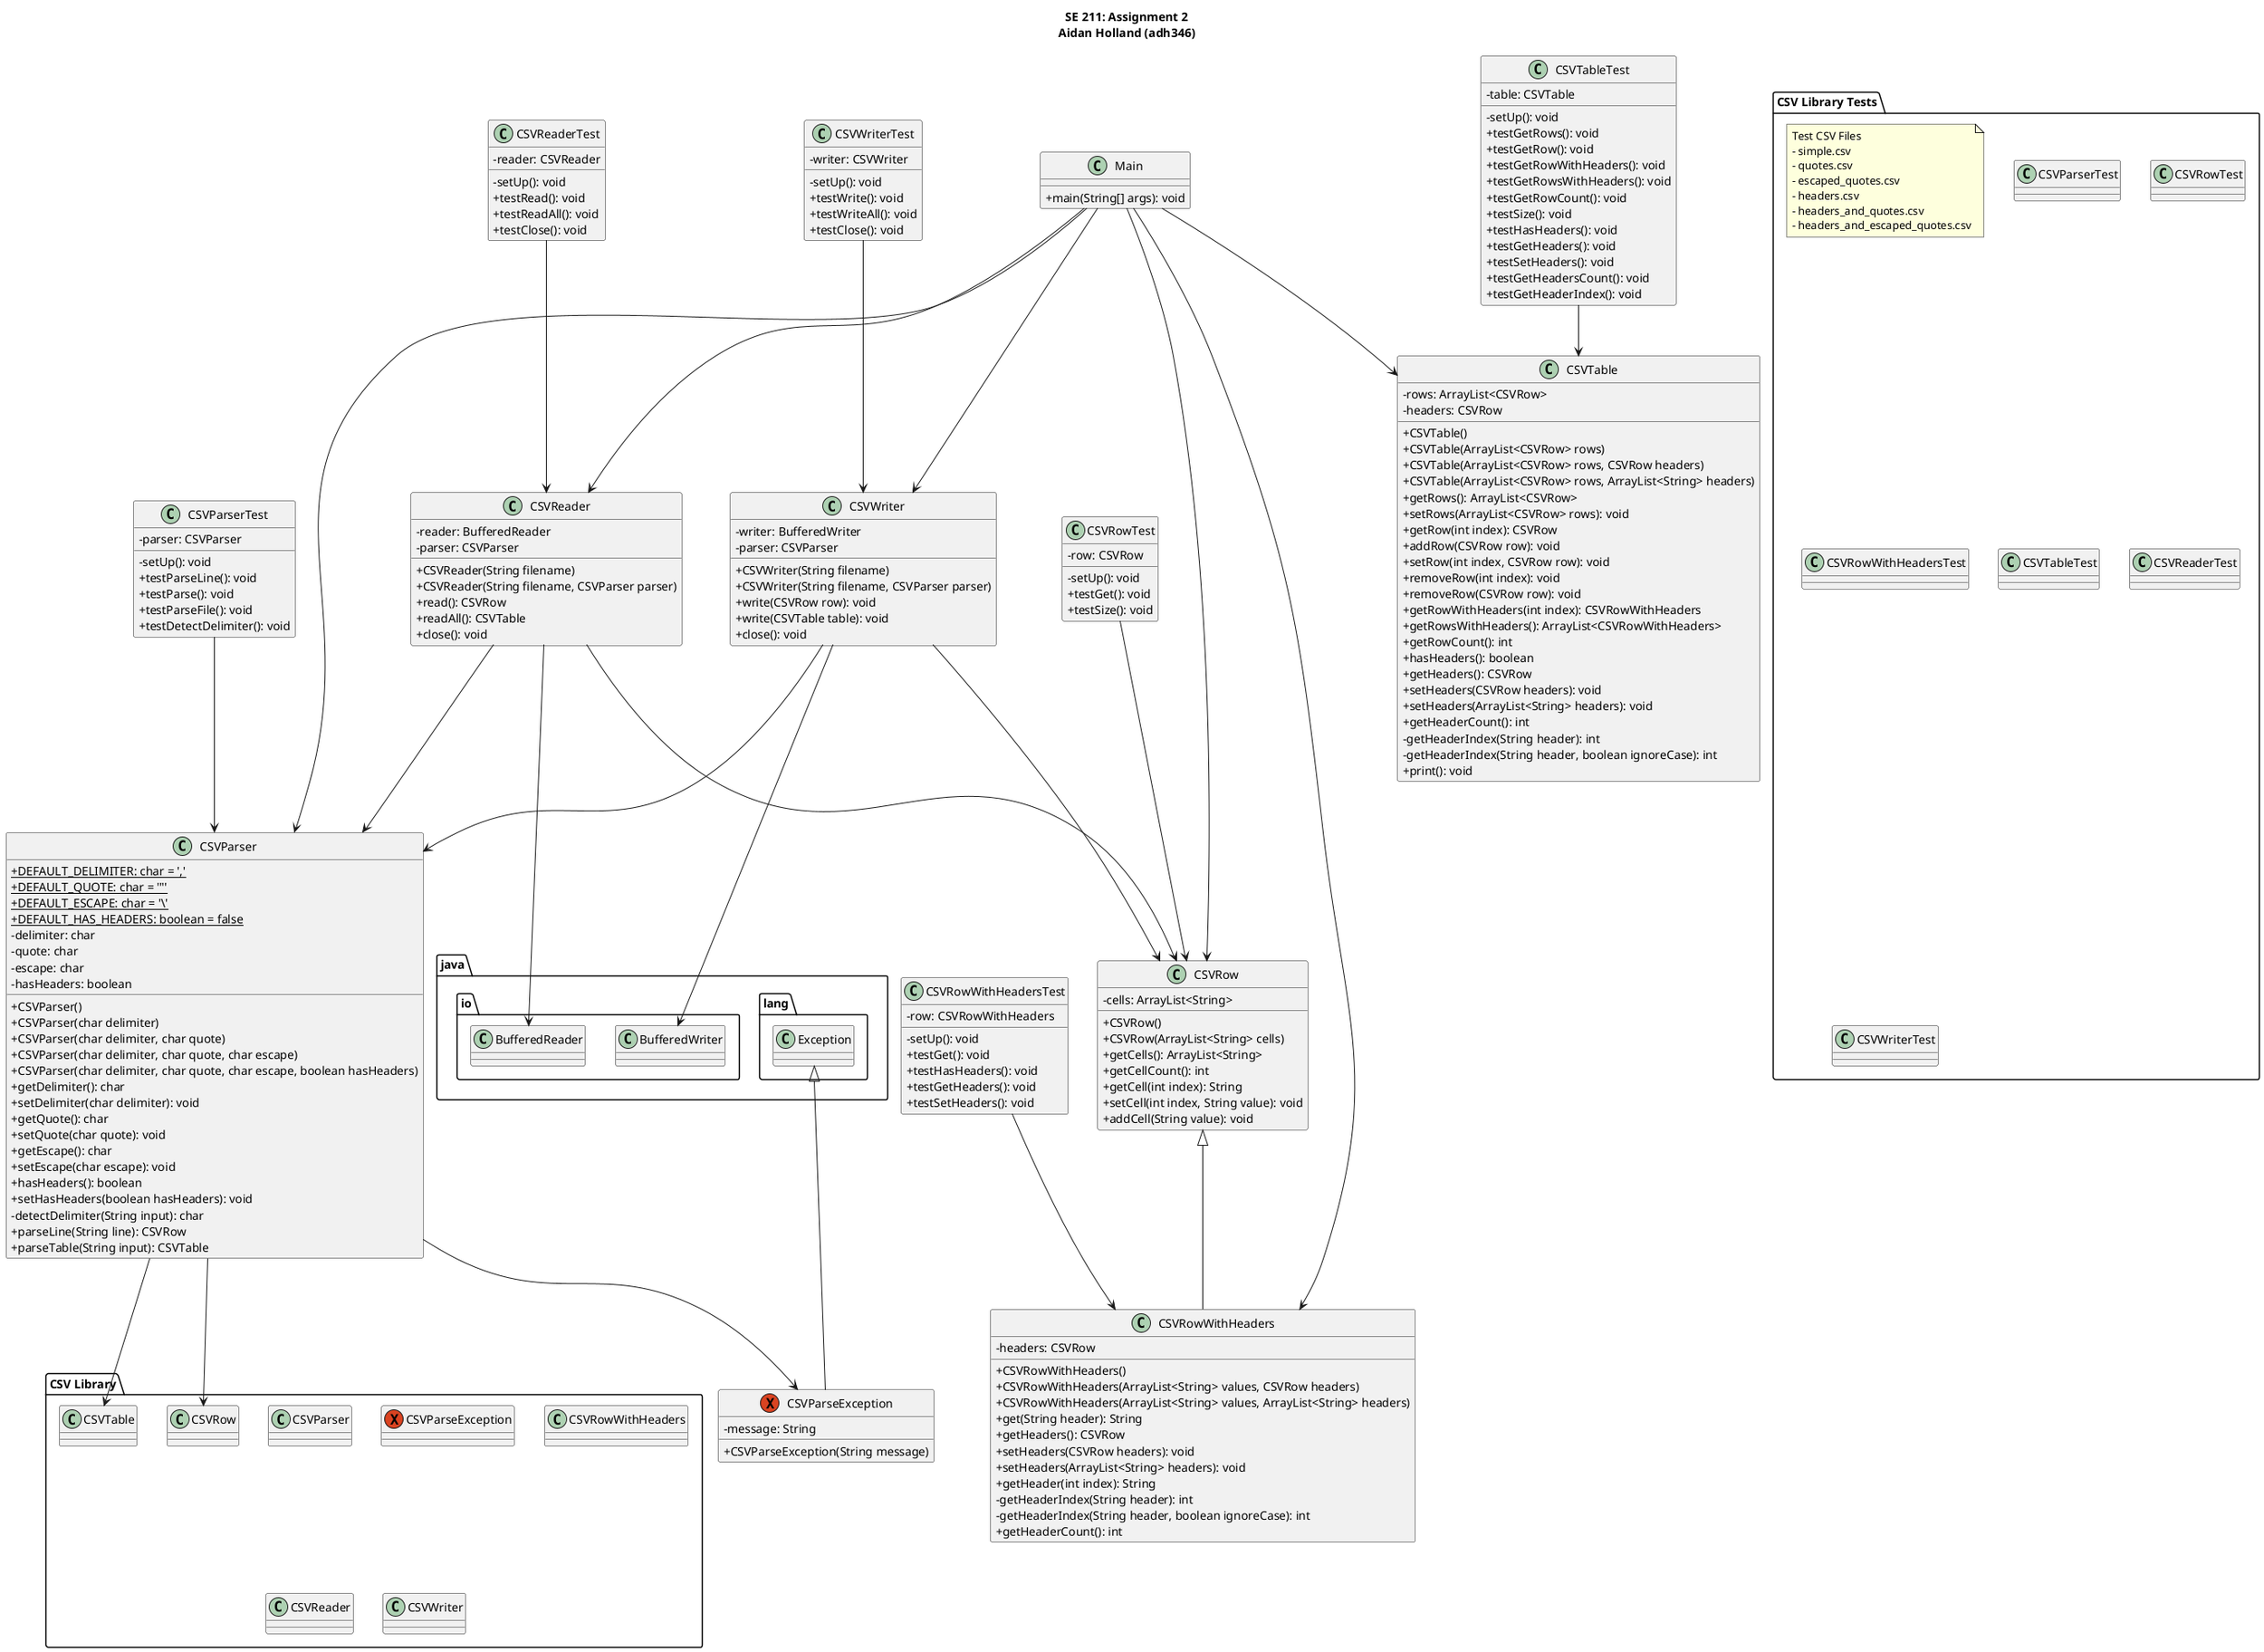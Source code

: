 @startuml SE 211: Assignment 2

' Styles
skinparam classAttributeIconSize 0


' Title
title
SE 211: Assignment 2
Aidan Holland (adh346)
end title

' Packages
package "CSV Library" {
  class CSVParser
  exception CSVParseException
  class CSVRow
  class CSVRowWithHeaders
  class CSVTable
  class CSVReader
  class CSVWriter
}
package "CSV Library Tests" {
  note as N
    Test CSV Files
    - simple.csv
    - quotes.csv
    - escaped_quotes.csv
    - headers.csv
    - headers_and_quotes.csv
    - headers_and_escaped_quotes.csv
  end note
  class CSVParserTest
  class CSVRowTest
  class CSVRowWithHeadersTest
  class CSVTableTest
  class CSVReaderTest
  class CSVWriterTest
}

' Classes
exception CSVParseException extends java.lang.Exception {
  ' Fields
  -message: String
  ' Constructors
  +CSVParseException(String message)
}

class CSVParser {
  ' Constants
  +{static}DEFAULT_DELIMITER: char = ','
  +{static}DEFAULT_QUOTE: char = '"'
  +{static}DEFAULT_ESCAPE: char = '\\'
  +{static}DEFAULT_HAS_HEADERS: boolean = false
  ' Fields
  -delimiter: char
  -quote: char
  -escape: char
  -hasHeaders: boolean
  ' Constructors
  +CSVParser()
  +CSVParser(char delimiter)
  +CSVParser(char delimiter, char quote)
  +CSVParser(char delimiter, char quote, char escape)
  +CSVParser(char delimiter, char quote, char escape, boolean hasHeaders)
  ' Methods
  +getDelimiter(): char
  +setDelimiter(char delimiter): void
  +getQuote(): char
  +setQuote(char quote): void
  +getEscape(): char
  +setEscape(char escape): void
  +hasHeaders(): boolean
  +setHasHeaders(boolean hasHeaders): void
  -detectDelimiter(String input): char
  +parseLine(String line): CSVRow
  +parseTable(String input): CSVTable
}
CSVParser --> CSVParseException
CSVParser --> CSVRow
CSVParser --> CSVTable

class CSVRow {
  ' Fields
  -cells: ArrayList<String>
  ' Constructors
  +CSVRow()
  +CSVRow(ArrayList<String> cells)
  ' Methods
  +getCells(): ArrayList<String>
  +getCellCount(): int
  +getCell(int index): String
  +setCell(int index, String value): void
  +addCell(String value): void
}

class CSVRowWithHeaders extends CSVRow {
  ' Fields
  -headers: CSVRow
  ' Constructors
  +CSVRowWithHeaders()
  +CSVRowWithHeaders(ArrayList<String> values, CSVRow headers)
  +CSVRowWithHeaders(ArrayList<String> values, ArrayList<String> headers)
  ' Methods
  +get(String header): String
  +getHeaders(): CSVRow
  +setHeaders(CSVRow headers): void
  +setHeaders(ArrayList<String> headers): void
  +getHeader(int index): String
  -getHeaderIndex(String header): int
  -getHeaderIndex(String header, boolean ignoreCase): int
  +getHeaderCount(): int
}

class CSVTable {
  ' Fields
  -rows: ArrayList<CSVRow>
  -headers: CSVRow
  ' Constructors
  +CSVTable()
  +CSVTable(ArrayList<CSVRow> rows)
  +CSVTable(ArrayList<CSVRow> rows, CSVRow headers)
  +CSVTable(ArrayList<CSVRow> rows, ArrayList<String> headers)
  ' Methods
  +getRows(): ArrayList<CSVRow>
  +setRows(ArrayList<CSVRow> rows): void
  +getRow(int index): CSVRow
  +addRow(CSVRow row): void
  +setRow(int index, CSVRow row): void
  +removeRow(int index): void
  +removeRow(CSVRow row): void
  +getRowWithHeaders(int index): CSVRowWithHeaders
  +getRowsWithHeaders(): ArrayList<CSVRowWithHeaders>
  +getRowCount(): int
  +hasHeaders(): boolean
  +getHeaders(): CSVRow
  +setHeaders(CSVRow headers): void
  +setHeaders(ArrayList<String> headers): void
  +getHeaderCount(): int
  -getHeaderIndex(String header): int
  -getHeaderIndex(String header, boolean ignoreCase): int
  +print(): void
}

class CSVReader {
  ' Fields
  -reader: BufferedReader
  -parser: CSVParser
  ' Constructors
  +CSVReader(String filename)
  +CSVReader(String filename, CSVParser parser)
  ' Methods
  +read(): CSVRow
  +readAll(): CSVTable
  +close(): void
}
CSVReader --> java.io.BufferedReader
CSVReader --> CSVParser
CSVReader --> CSVRow

class CSVWriter {
  ' Fields
  -writer: BufferedWriter
  -parser: CSVParser
  ' Constructors
  +CSVWriter(String filename)
  +CSVWriter(String filename, CSVParser parser)
  ' Methods
  +write(CSVRow row): void
  +write(CSVTable table): void
  +close(): void
}
CSVWriter --> java.io.BufferedWriter
CSVWriter --> CSVParser
CSVWriter --> CSVRow

' Tests
class CSVParserTest {
  ' Fields
  -parser: CSVParser
  ' Methods
  -setUp(): void
  +testParseLine(): void
  +testParse(): void
  +testParseFile(): void
  +testDetectDelimiter(): void
}
CSVParserTest --> CSVParser

class CSVRowTest {
  ' Fields
  -row: CSVRow
  ' Methods
  -setUp(): void
  +testGet(): void
  +testSize(): void
}
CSVRowTest --> CSVRow

class CSVRowWithHeadersTest {
  ' Fields
  -row: CSVRowWithHeaders
  ' Methods
  -setUp(): void
  +testGet(): void
  +testHasHeaders(): void
  +testGetHeaders(): void
  +testSetHeaders(): void
}
CSVRowWithHeadersTest --> CSVRowWithHeaders

class CSVTableTest {
  ' Fields
  -table: CSVTable
  ' Methods
  -setUp(): void
  +testGetRows(): void
  +testGetRow(): void
  +testGetRowWithHeaders(): void
  +testGetRowsWithHeaders(): void
  +testGetRowCount(): void
  +testSize(): void
  +testHasHeaders(): void
  +testGetHeaders(): void
  +testSetHeaders(): void
  +testGetHeadersCount(): void
  +testGetHeaderIndex(): void
}
CSVTableTest --> CSVTable

class CSVReaderTest {
  ' Fields
  -reader: CSVReader
  ' Methods
  -setUp(): void
  +testRead(): void
  +testReadAll(): void
  +testClose(): void
}
CSVReaderTest --> CSVReader

class CSVWriterTest {
  ' Fields
  -writer: CSVWriter
  ' Methods
  -setUp(): void
  +testWrite(): void
  +testWriteAll(): void
  +testClose(): void
}
CSVWriterTest --> CSVWriter

' Main
class Main {
  ' Methods
  +main(String[] args): void
}
Main --> CSVParser
Main --> CSVRow
Main --> CSVRowWithHeaders
Main --> CSVTable
Main --> CSVReader
Main --> CSVWriter

@enduml
